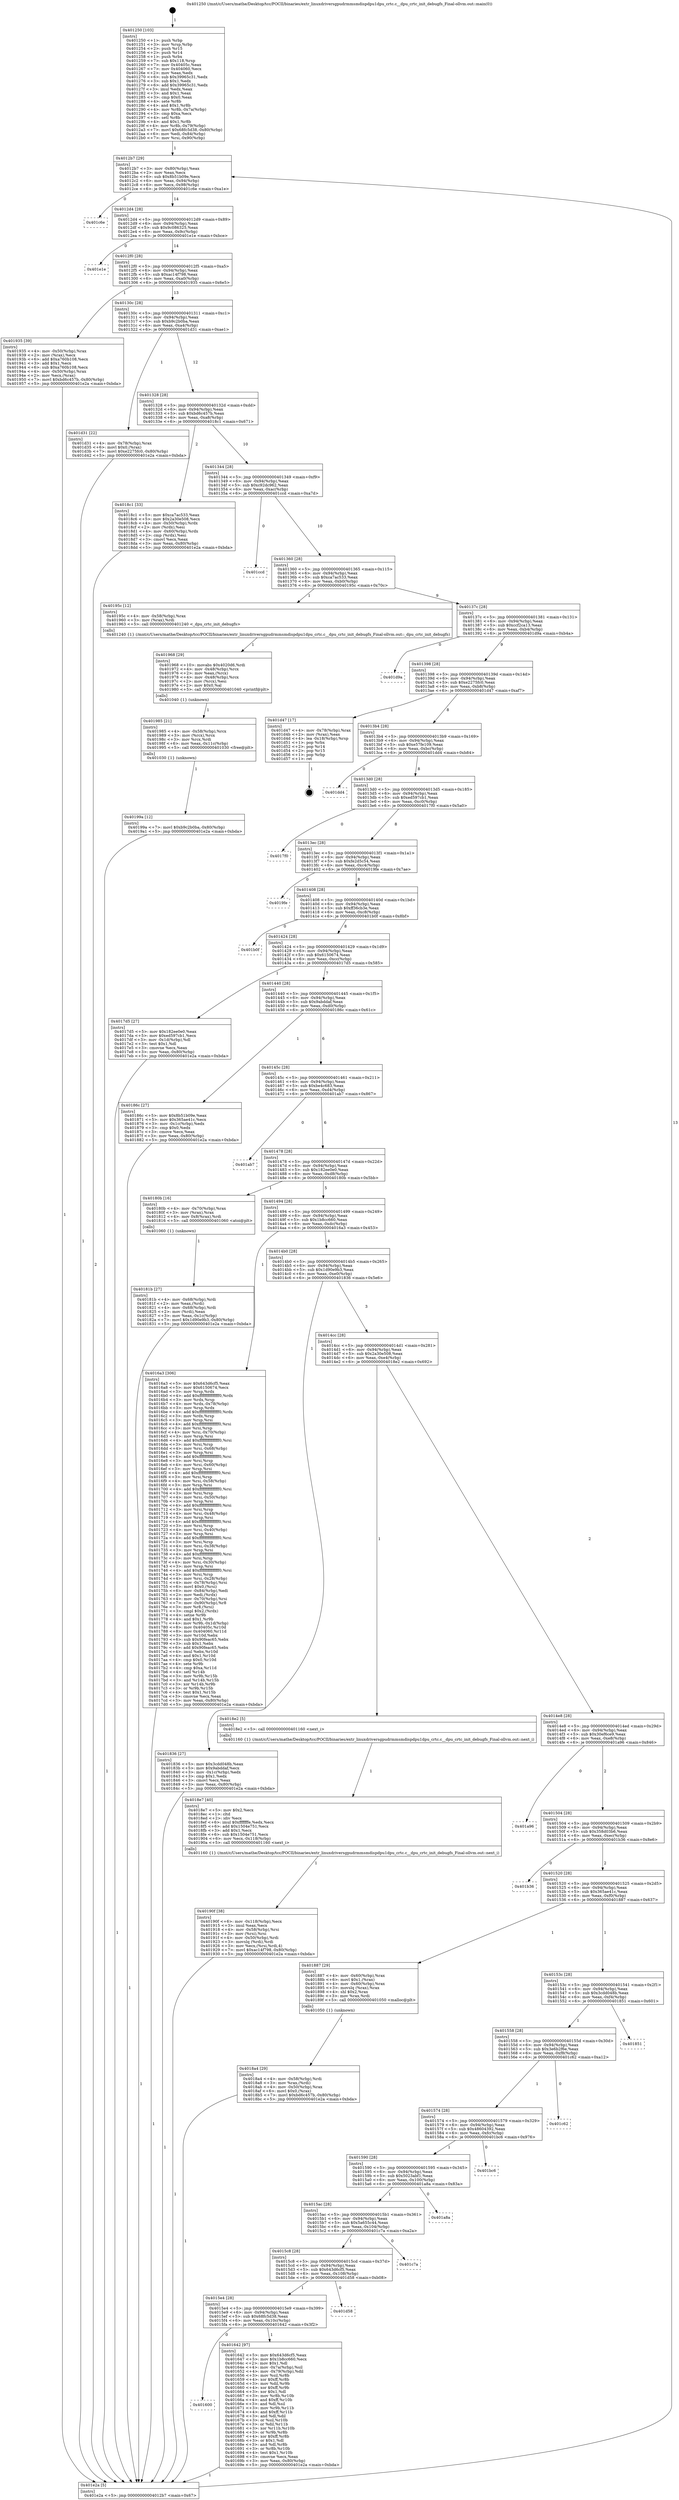 digraph "0x401250" {
  label = "0x401250 (/mnt/c/Users/mathe/Desktop/tcc/POCII/binaries/extr_linuxdriversgpudrmmsmdispdpu1dpu_crtc.c__dpu_crtc_init_debugfs_Final-ollvm.out::main(0))"
  labelloc = "t"
  node[shape=record]

  Entry [label="",width=0.3,height=0.3,shape=circle,fillcolor=black,style=filled]
  "0x4012b7" [label="{
     0x4012b7 [29]\l
     | [instrs]\l
     &nbsp;&nbsp;0x4012b7 \<+3\>: mov -0x80(%rbp),%eax\l
     &nbsp;&nbsp;0x4012ba \<+2\>: mov %eax,%ecx\l
     &nbsp;&nbsp;0x4012bc \<+6\>: sub $0x8b51b09e,%ecx\l
     &nbsp;&nbsp;0x4012c2 \<+6\>: mov %eax,-0x94(%rbp)\l
     &nbsp;&nbsp;0x4012c8 \<+6\>: mov %ecx,-0x98(%rbp)\l
     &nbsp;&nbsp;0x4012ce \<+6\>: je 0000000000401c6e \<main+0xa1e\>\l
  }"]
  "0x401c6e" [label="{
     0x401c6e\l
  }", style=dashed]
  "0x4012d4" [label="{
     0x4012d4 [28]\l
     | [instrs]\l
     &nbsp;&nbsp;0x4012d4 \<+5\>: jmp 00000000004012d9 \<main+0x89\>\l
     &nbsp;&nbsp;0x4012d9 \<+6\>: mov -0x94(%rbp),%eax\l
     &nbsp;&nbsp;0x4012df \<+5\>: sub $0x9c086325,%eax\l
     &nbsp;&nbsp;0x4012e4 \<+6\>: mov %eax,-0x9c(%rbp)\l
     &nbsp;&nbsp;0x4012ea \<+6\>: je 0000000000401e1e \<main+0xbce\>\l
  }"]
  Exit [label="",width=0.3,height=0.3,shape=circle,fillcolor=black,style=filled,peripheries=2]
  "0x401e1e" [label="{
     0x401e1e\l
  }", style=dashed]
  "0x4012f0" [label="{
     0x4012f0 [28]\l
     | [instrs]\l
     &nbsp;&nbsp;0x4012f0 \<+5\>: jmp 00000000004012f5 \<main+0xa5\>\l
     &nbsp;&nbsp;0x4012f5 \<+6\>: mov -0x94(%rbp),%eax\l
     &nbsp;&nbsp;0x4012fb \<+5\>: sub $0xac14f798,%eax\l
     &nbsp;&nbsp;0x401300 \<+6\>: mov %eax,-0xa0(%rbp)\l
     &nbsp;&nbsp;0x401306 \<+6\>: je 0000000000401935 \<main+0x6e5\>\l
  }"]
  "0x40199a" [label="{
     0x40199a [12]\l
     | [instrs]\l
     &nbsp;&nbsp;0x40199a \<+7\>: movl $0xb9c2b0ba,-0x80(%rbp)\l
     &nbsp;&nbsp;0x4019a1 \<+5\>: jmp 0000000000401e2a \<main+0xbda\>\l
  }"]
  "0x401935" [label="{
     0x401935 [39]\l
     | [instrs]\l
     &nbsp;&nbsp;0x401935 \<+4\>: mov -0x50(%rbp),%rax\l
     &nbsp;&nbsp;0x401939 \<+2\>: mov (%rax),%ecx\l
     &nbsp;&nbsp;0x40193b \<+6\>: add $0xa760b108,%ecx\l
     &nbsp;&nbsp;0x401941 \<+3\>: add $0x1,%ecx\l
     &nbsp;&nbsp;0x401944 \<+6\>: sub $0xa760b108,%ecx\l
     &nbsp;&nbsp;0x40194a \<+4\>: mov -0x50(%rbp),%rax\l
     &nbsp;&nbsp;0x40194e \<+2\>: mov %ecx,(%rax)\l
     &nbsp;&nbsp;0x401950 \<+7\>: movl $0xbd6c457b,-0x80(%rbp)\l
     &nbsp;&nbsp;0x401957 \<+5\>: jmp 0000000000401e2a \<main+0xbda\>\l
  }"]
  "0x40130c" [label="{
     0x40130c [28]\l
     | [instrs]\l
     &nbsp;&nbsp;0x40130c \<+5\>: jmp 0000000000401311 \<main+0xc1\>\l
     &nbsp;&nbsp;0x401311 \<+6\>: mov -0x94(%rbp),%eax\l
     &nbsp;&nbsp;0x401317 \<+5\>: sub $0xb9c2b0ba,%eax\l
     &nbsp;&nbsp;0x40131c \<+6\>: mov %eax,-0xa4(%rbp)\l
     &nbsp;&nbsp;0x401322 \<+6\>: je 0000000000401d31 \<main+0xae1\>\l
  }"]
  "0x401985" [label="{
     0x401985 [21]\l
     | [instrs]\l
     &nbsp;&nbsp;0x401985 \<+4\>: mov -0x58(%rbp),%rcx\l
     &nbsp;&nbsp;0x401989 \<+3\>: mov (%rcx),%rcx\l
     &nbsp;&nbsp;0x40198c \<+3\>: mov %rcx,%rdi\l
     &nbsp;&nbsp;0x40198f \<+6\>: mov %eax,-0x11c(%rbp)\l
     &nbsp;&nbsp;0x401995 \<+5\>: call 0000000000401030 \<free@plt\>\l
     | [calls]\l
     &nbsp;&nbsp;0x401030 \{1\} (unknown)\l
  }"]
  "0x401d31" [label="{
     0x401d31 [22]\l
     | [instrs]\l
     &nbsp;&nbsp;0x401d31 \<+4\>: mov -0x78(%rbp),%rax\l
     &nbsp;&nbsp;0x401d35 \<+6\>: movl $0x0,(%rax)\l
     &nbsp;&nbsp;0x401d3b \<+7\>: movl $0xe2275fc0,-0x80(%rbp)\l
     &nbsp;&nbsp;0x401d42 \<+5\>: jmp 0000000000401e2a \<main+0xbda\>\l
  }"]
  "0x401328" [label="{
     0x401328 [28]\l
     | [instrs]\l
     &nbsp;&nbsp;0x401328 \<+5\>: jmp 000000000040132d \<main+0xdd\>\l
     &nbsp;&nbsp;0x40132d \<+6\>: mov -0x94(%rbp),%eax\l
     &nbsp;&nbsp;0x401333 \<+5\>: sub $0xbd6c457b,%eax\l
     &nbsp;&nbsp;0x401338 \<+6\>: mov %eax,-0xa8(%rbp)\l
     &nbsp;&nbsp;0x40133e \<+6\>: je 00000000004018c1 \<main+0x671\>\l
  }"]
  "0x401968" [label="{
     0x401968 [29]\l
     | [instrs]\l
     &nbsp;&nbsp;0x401968 \<+10\>: movabs $0x4020d6,%rdi\l
     &nbsp;&nbsp;0x401972 \<+4\>: mov -0x48(%rbp),%rcx\l
     &nbsp;&nbsp;0x401976 \<+2\>: mov %eax,(%rcx)\l
     &nbsp;&nbsp;0x401978 \<+4\>: mov -0x48(%rbp),%rcx\l
     &nbsp;&nbsp;0x40197c \<+2\>: mov (%rcx),%esi\l
     &nbsp;&nbsp;0x40197e \<+2\>: mov $0x0,%al\l
     &nbsp;&nbsp;0x401980 \<+5\>: call 0000000000401040 \<printf@plt\>\l
     | [calls]\l
     &nbsp;&nbsp;0x401040 \{1\} (unknown)\l
  }"]
  "0x4018c1" [label="{
     0x4018c1 [33]\l
     | [instrs]\l
     &nbsp;&nbsp;0x4018c1 \<+5\>: mov $0xca7ac533,%eax\l
     &nbsp;&nbsp;0x4018c6 \<+5\>: mov $0x2a30e508,%ecx\l
     &nbsp;&nbsp;0x4018cb \<+4\>: mov -0x50(%rbp),%rdx\l
     &nbsp;&nbsp;0x4018cf \<+2\>: mov (%rdx),%esi\l
     &nbsp;&nbsp;0x4018d1 \<+4\>: mov -0x60(%rbp),%rdx\l
     &nbsp;&nbsp;0x4018d5 \<+2\>: cmp (%rdx),%esi\l
     &nbsp;&nbsp;0x4018d7 \<+3\>: cmovl %ecx,%eax\l
     &nbsp;&nbsp;0x4018da \<+3\>: mov %eax,-0x80(%rbp)\l
     &nbsp;&nbsp;0x4018dd \<+5\>: jmp 0000000000401e2a \<main+0xbda\>\l
  }"]
  "0x401344" [label="{
     0x401344 [28]\l
     | [instrs]\l
     &nbsp;&nbsp;0x401344 \<+5\>: jmp 0000000000401349 \<main+0xf9\>\l
     &nbsp;&nbsp;0x401349 \<+6\>: mov -0x94(%rbp),%eax\l
     &nbsp;&nbsp;0x40134f \<+5\>: sub $0xc92dc962,%eax\l
     &nbsp;&nbsp;0x401354 \<+6\>: mov %eax,-0xac(%rbp)\l
     &nbsp;&nbsp;0x40135a \<+6\>: je 0000000000401ccd \<main+0xa7d\>\l
  }"]
  "0x40190f" [label="{
     0x40190f [38]\l
     | [instrs]\l
     &nbsp;&nbsp;0x40190f \<+6\>: mov -0x118(%rbp),%ecx\l
     &nbsp;&nbsp;0x401915 \<+3\>: imul %eax,%ecx\l
     &nbsp;&nbsp;0x401918 \<+4\>: mov -0x58(%rbp),%rsi\l
     &nbsp;&nbsp;0x40191c \<+3\>: mov (%rsi),%rsi\l
     &nbsp;&nbsp;0x40191f \<+4\>: mov -0x50(%rbp),%rdi\l
     &nbsp;&nbsp;0x401923 \<+3\>: movslq (%rdi),%rdi\l
     &nbsp;&nbsp;0x401926 \<+3\>: mov %ecx,(%rsi,%rdi,4)\l
     &nbsp;&nbsp;0x401929 \<+7\>: movl $0xac14f798,-0x80(%rbp)\l
     &nbsp;&nbsp;0x401930 \<+5\>: jmp 0000000000401e2a \<main+0xbda\>\l
  }"]
  "0x401ccd" [label="{
     0x401ccd\l
  }", style=dashed]
  "0x401360" [label="{
     0x401360 [28]\l
     | [instrs]\l
     &nbsp;&nbsp;0x401360 \<+5\>: jmp 0000000000401365 \<main+0x115\>\l
     &nbsp;&nbsp;0x401365 \<+6\>: mov -0x94(%rbp),%eax\l
     &nbsp;&nbsp;0x40136b \<+5\>: sub $0xca7ac533,%eax\l
     &nbsp;&nbsp;0x401370 \<+6\>: mov %eax,-0xb0(%rbp)\l
     &nbsp;&nbsp;0x401376 \<+6\>: je 000000000040195c \<main+0x70c\>\l
  }"]
  "0x4018e7" [label="{
     0x4018e7 [40]\l
     | [instrs]\l
     &nbsp;&nbsp;0x4018e7 \<+5\>: mov $0x2,%ecx\l
     &nbsp;&nbsp;0x4018ec \<+1\>: cltd\l
     &nbsp;&nbsp;0x4018ed \<+2\>: idiv %ecx\l
     &nbsp;&nbsp;0x4018ef \<+6\>: imul $0xfffffffe,%edx,%ecx\l
     &nbsp;&nbsp;0x4018f5 \<+6\>: add $0x1504e751,%ecx\l
     &nbsp;&nbsp;0x4018fb \<+3\>: add $0x1,%ecx\l
     &nbsp;&nbsp;0x4018fe \<+6\>: sub $0x1504e751,%ecx\l
     &nbsp;&nbsp;0x401904 \<+6\>: mov %ecx,-0x118(%rbp)\l
     &nbsp;&nbsp;0x40190a \<+5\>: call 0000000000401160 \<next_i\>\l
     | [calls]\l
     &nbsp;&nbsp;0x401160 \{1\} (/mnt/c/Users/mathe/Desktop/tcc/POCII/binaries/extr_linuxdriversgpudrmmsmdispdpu1dpu_crtc.c__dpu_crtc_init_debugfs_Final-ollvm.out::next_i)\l
  }"]
  "0x40195c" [label="{
     0x40195c [12]\l
     | [instrs]\l
     &nbsp;&nbsp;0x40195c \<+4\>: mov -0x58(%rbp),%rax\l
     &nbsp;&nbsp;0x401960 \<+3\>: mov (%rax),%rdi\l
     &nbsp;&nbsp;0x401963 \<+5\>: call 0000000000401240 \<_dpu_crtc_init_debugfs\>\l
     | [calls]\l
     &nbsp;&nbsp;0x401240 \{1\} (/mnt/c/Users/mathe/Desktop/tcc/POCII/binaries/extr_linuxdriversgpudrmmsmdispdpu1dpu_crtc.c__dpu_crtc_init_debugfs_Final-ollvm.out::_dpu_crtc_init_debugfs)\l
  }"]
  "0x40137c" [label="{
     0x40137c [28]\l
     | [instrs]\l
     &nbsp;&nbsp;0x40137c \<+5\>: jmp 0000000000401381 \<main+0x131\>\l
     &nbsp;&nbsp;0x401381 \<+6\>: mov -0x94(%rbp),%eax\l
     &nbsp;&nbsp;0x401387 \<+5\>: sub $0xccf2ca13,%eax\l
     &nbsp;&nbsp;0x40138c \<+6\>: mov %eax,-0xb4(%rbp)\l
     &nbsp;&nbsp;0x401392 \<+6\>: je 0000000000401d9a \<main+0xb4a\>\l
  }"]
  "0x4018a4" [label="{
     0x4018a4 [29]\l
     | [instrs]\l
     &nbsp;&nbsp;0x4018a4 \<+4\>: mov -0x58(%rbp),%rdi\l
     &nbsp;&nbsp;0x4018a8 \<+3\>: mov %rax,(%rdi)\l
     &nbsp;&nbsp;0x4018ab \<+4\>: mov -0x50(%rbp),%rax\l
     &nbsp;&nbsp;0x4018af \<+6\>: movl $0x0,(%rax)\l
     &nbsp;&nbsp;0x4018b5 \<+7\>: movl $0xbd6c457b,-0x80(%rbp)\l
     &nbsp;&nbsp;0x4018bc \<+5\>: jmp 0000000000401e2a \<main+0xbda\>\l
  }"]
  "0x401d9a" [label="{
     0x401d9a\l
  }", style=dashed]
  "0x401398" [label="{
     0x401398 [28]\l
     | [instrs]\l
     &nbsp;&nbsp;0x401398 \<+5\>: jmp 000000000040139d \<main+0x14d\>\l
     &nbsp;&nbsp;0x40139d \<+6\>: mov -0x94(%rbp),%eax\l
     &nbsp;&nbsp;0x4013a3 \<+5\>: sub $0xe2275fc0,%eax\l
     &nbsp;&nbsp;0x4013a8 \<+6\>: mov %eax,-0xb8(%rbp)\l
     &nbsp;&nbsp;0x4013ae \<+6\>: je 0000000000401d47 \<main+0xaf7\>\l
  }"]
  "0x40181b" [label="{
     0x40181b [27]\l
     | [instrs]\l
     &nbsp;&nbsp;0x40181b \<+4\>: mov -0x68(%rbp),%rdi\l
     &nbsp;&nbsp;0x40181f \<+2\>: mov %eax,(%rdi)\l
     &nbsp;&nbsp;0x401821 \<+4\>: mov -0x68(%rbp),%rdi\l
     &nbsp;&nbsp;0x401825 \<+2\>: mov (%rdi),%eax\l
     &nbsp;&nbsp;0x401827 \<+3\>: mov %eax,-0x1c(%rbp)\l
     &nbsp;&nbsp;0x40182a \<+7\>: movl $0x1d90e9b3,-0x80(%rbp)\l
     &nbsp;&nbsp;0x401831 \<+5\>: jmp 0000000000401e2a \<main+0xbda\>\l
  }"]
  "0x401d47" [label="{
     0x401d47 [17]\l
     | [instrs]\l
     &nbsp;&nbsp;0x401d47 \<+4\>: mov -0x78(%rbp),%rax\l
     &nbsp;&nbsp;0x401d4b \<+2\>: mov (%rax),%eax\l
     &nbsp;&nbsp;0x401d4d \<+4\>: lea -0x18(%rbp),%rsp\l
     &nbsp;&nbsp;0x401d51 \<+1\>: pop %rbx\l
     &nbsp;&nbsp;0x401d52 \<+2\>: pop %r14\l
     &nbsp;&nbsp;0x401d54 \<+2\>: pop %r15\l
     &nbsp;&nbsp;0x401d56 \<+1\>: pop %rbp\l
     &nbsp;&nbsp;0x401d57 \<+1\>: ret\l
  }"]
  "0x4013b4" [label="{
     0x4013b4 [28]\l
     | [instrs]\l
     &nbsp;&nbsp;0x4013b4 \<+5\>: jmp 00000000004013b9 \<main+0x169\>\l
     &nbsp;&nbsp;0x4013b9 \<+6\>: mov -0x94(%rbp),%eax\l
     &nbsp;&nbsp;0x4013bf \<+5\>: sub $0xe57fe109,%eax\l
     &nbsp;&nbsp;0x4013c4 \<+6\>: mov %eax,-0xbc(%rbp)\l
     &nbsp;&nbsp;0x4013ca \<+6\>: je 0000000000401dd4 \<main+0xb84\>\l
  }"]
  "0x401250" [label="{
     0x401250 [103]\l
     | [instrs]\l
     &nbsp;&nbsp;0x401250 \<+1\>: push %rbp\l
     &nbsp;&nbsp;0x401251 \<+3\>: mov %rsp,%rbp\l
     &nbsp;&nbsp;0x401254 \<+2\>: push %r15\l
     &nbsp;&nbsp;0x401256 \<+2\>: push %r14\l
     &nbsp;&nbsp;0x401258 \<+1\>: push %rbx\l
     &nbsp;&nbsp;0x401259 \<+7\>: sub $0x118,%rsp\l
     &nbsp;&nbsp;0x401260 \<+7\>: mov 0x40405c,%eax\l
     &nbsp;&nbsp;0x401267 \<+7\>: mov 0x404060,%ecx\l
     &nbsp;&nbsp;0x40126e \<+2\>: mov %eax,%edx\l
     &nbsp;&nbsp;0x401270 \<+6\>: sub $0x39965c31,%edx\l
     &nbsp;&nbsp;0x401276 \<+3\>: sub $0x1,%edx\l
     &nbsp;&nbsp;0x401279 \<+6\>: add $0x39965c31,%edx\l
     &nbsp;&nbsp;0x40127f \<+3\>: imul %edx,%eax\l
     &nbsp;&nbsp;0x401282 \<+3\>: and $0x1,%eax\l
     &nbsp;&nbsp;0x401285 \<+3\>: cmp $0x0,%eax\l
     &nbsp;&nbsp;0x401288 \<+4\>: sete %r8b\l
     &nbsp;&nbsp;0x40128c \<+4\>: and $0x1,%r8b\l
     &nbsp;&nbsp;0x401290 \<+4\>: mov %r8b,-0x7a(%rbp)\l
     &nbsp;&nbsp;0x401294 \<+3\>: cmp $0xa,%ecx\l
     &nbsp;&nbsp;0x401297 \<+4\>: setl %r8b\l
     &nbsp;&nbsp;0x40129b \<+4\>: and $0x1,%r8b\l
     &nbsp;&nbsp;0x40129f \<+4\>: mov %r8b,-0x79(%rbp)\l
     &nbsp;&nbsp;0x4012a3 \<+7\>: movl $0x68fc5d38,-0x80(%rbp)\l
     &nbsp;&nbsp;0x4012aa \<+6\>: mov %edi,-0x84(%rbp)\l
     &nbsp;&nbsp;0x4012b0 \<+7\>: mov %rsi,-0x90(%rbp)\l
  }"]
  "0x401dd4" [label="{
     0x401dd4\l
  }", style=dashed]
  "0x4013d0" [label="{
     0x4013d0 [28]\l
     | [instrs]\l
     &nbsp;&nbsp;0x4013d0 \<+5\>: jmp 00000000004013d5 \<main+0x185\>\l
     &nbsp;&nbsp;0x4013d5 \<+6\>: mov -0x94(%rbp),%eax\l
     &nbsp;&nbsp;0x4013db \<+5\>: sub $0xed597cb1,%eax\l
     &nbsp;&nbsp;0x4013e0 \<+6\>: mov %eax,-0xc0(%rbp)\l
     &nbsp;&nbsp;0x4013e6 \<+6\>: je 00000000004017f0 \<main+0x5a0\>\l
  }"]
  "0x401e2a" [label="{
     0x401e2a [5]\l
     | [instrs]\l
     &nbsp;&nbsp;0x401e2a \<+5\>: jmp 00000000004012b7 \<main+0x67\>\l
  }"]
  "0x4017f0" [label="{
     0x4017f0\l
  }", style=dashed]
  "0x4013ec" [label="{
     0x4013ec [28]\l
     | [instrs]\l
     &nbsp;&nbsp;0x4013ec \<+5\>: jmp 00000000004013f1 \<main+0x1a1\>\l
     &nbsp;&nbsp;0x4013f1 \<+6\>: mov -0x94(%rbp),%eax\l
     &nbsp;&nbsp;0x4013f7 \<+5\>: sub $0xfe2d5c54,%eax\l
     &nbsp;&nbsp;0x4013fc \<+6\>: mov %eax,-0xc4(%rbp)\l
     &nbsp;&nbsp;0x401402 \<+6\>: je 00000000004019fe \<main+0x7ae\>\l
  }"]
  "0x401600" [label="{
     0x401600\l
  }", style=dashed]
  "0x4019fe" [label="{
     0x4019fe\l
  }", style=dashed]
  "0x401408" [label="{
     0x401408 [28]\l
     | [instrs]\l
     &nbsp;&nbsp;0x401408 \<+5\>: jmp 000000000040140d \<main+0x1bd\>\l
     &nbsp;&nbsp;0x40140d \<+6\>: mov -0x94(%rbp),%eax\l
     &nbsp;&nbsp;0x401413 \<+5\>: sub $0xff36cb3e,%eax\l
     &nbsp;&nbsp;0x401418 \<+6\>: mov %eax,-0xc8(%rbp)\l
     &nbsp;&nbsp;0x40141e \<+6\>: je 0000000000401b0f \<main+0x8bf\>\l
  }"]
  "0x401642" [label="{
     0x401642 [97]\l
     | [instrs]\l
     &nbsp;&nbsp;0x401642 \<+5\>: mov $0x643d6cf5,%eax\l
     &nbsp;&nbsp;0x401647 \<+5\>: mov $0x1b8cc660,%ecx\l
     &nbsp;&nbsp;0x40164c \<+2\>: mov $0x1,%dl\l
     &nbsp;&nbsp;0x40164e \<+4\>: mov -0x7a(%rbp),%sil\l
     &nbsp;&nbsp;0x401652 \<+4\>: mov -0x79(%rbp),%dil\l
     &nbsp;&nbsp;0x401656 \<+3\>: mov %sil,%r8b\l
     &nbsp;&nbsp;0x401659 \<+4\>: xor $0xff,%r8b\l
     &nbsp;&nbsp;0x40165d \<+3\>: mov %dil,%r9b\l
     &nbsp;&nbsp;0x401660 \<+4\>: xor $0xff,%r9b\l
     &nbsp;&nbsp;0x401664 \<+3\>: xor $0x1,%dl\l
     &nbsp;&nbsp;0x401667 \<+3\>: mov %r8b,%r10b\l
     &nbsp;&nbsp;0x40166a \<+4\>: and $0xff,%r10b\l
     &nbsp;&nbsp;0x40166e \<+3\>: and %dl,%sil\l
     &nbsp;&nbsp;0x401671 \<+3\>: mov %r9b,%r11b\l
     &nbsp;&nbsp;0x401674 \<+4\>: and $0xff,%r11b\l
     &nbsp;&nbsp;0x401678 \<+3\>: and %dl,%dil\l
     &nbsp;&nbsp;0x40167b \<+3\>: or %sil,%r10b\l
     &nbsp;&nbsp;0x40167e \<+3\>: or %dil,%r11b\l
     &nbsp;&nbsp;0x401681 \<+3\>: xor %r11b,%r10b\l
     &nbsp;&nbsp;0x401684 \<+3\>: or %r9b,%r8b\l
     &nbsp;&nbsp;0x401687 \<+4\>: xor $0xff,%r8b\l
     &nbsp;&nbsp;0x40168b \<+3\>: or $0x1,%dl\l
     &nbsp;&nbsp;0x40168e \<+3\>: and %dl,%r8b\l
     &nbsp;&nbsp;0x401691 \<+3\>: or %r8b,%r10b\l
     &nbsp;&nbsp;0x401694 \<+4\>: test $0x1,%r10b\l
     &nbsp;&nbsp;0x401698 \<+3\>: cmovne %ecx,%eax\l
     &nbsp;&nbsp;0x40169b \<+3\>: mov %eax,-0x80(%rbp)\l
     &nbsp;&nbsp;0x40169e \<+5\>: jmp 0000000000401e2a \<main+0xbda\>\l
  }"]
  "0x401b0f" [label="{
     0x401b0f\l
  }", style=dashed]
  "0x401424" [label="{
     0x401424 [28]\l
     | [instrs]\l
     &nbsp;&nbsp;0x401424 \<+5\>: jmp 0000000000401429 \<main+0x1d9\>\l
     &nbsp;&nbsp;0x401429 \<+6\>: mov -0x94(%rbp),%eax\l
     &nbsp;&nbsp;0x40142f \<+5\>: sub $0x6150674,%eax\l
     &nbsp;&nbsp;0x401434 \<+6\>: mov %eax,-0xcc(%rbp)\l
     &nbsp;&nbsp;0x40143a \<+6\>: je 00000000004017d5 \<main+0x585\>\l
  }"]
  "0x4015e4" [label="{
     0x4015e4 [28]\l
     | [instrs]\l
     &nbsp;&nbsp;0x4015e4 \<+5\>: jmp 00000000004015e9 \<main+0x399\>\l
     &nbsp;&nbsp;0x4015e9 \<+6\>: mov -0x94(%rbp),%eax\l
     &nbsp;&nbsp;0x4015ef \<+5\>: sub $0x68fc5d38,%eax\l
     &nbsp;&nbsp;0x4015f4 \<+6\>: mov %eax,-0x10c(%rbp)\l
     &nbsp;&nbsp;0x4015fa \<+6\>: je 0000000000401642 \<main+0x3f2\>\l
  }"]
  "0x4017d5" [label="{
     0x4017d5 [27]\l
     | [instrs]\l
     &nbsp;&nbsp;0x4017d5 \<+5\>: mov $0x182ee0e0,%eax\l
     &nbsp;&nbsp;0x4017da \<+5\>: mov $0xed597cb1,%ecx\l
     &nbsp;&nbsp;0x4017df \<+3\>: mov -0x1d(%rbp),%dl\l
     &nbsp;&nbsp;0x4017e2 \<+3\>: test $0x1,%dl\l
     &nbsp;&nbsp;0x4017e5 \<+3\>: cmovne %ecx,%eax\l
     &nbsp;&nbsp;0x4017e8 \<+3\>: mov %eax,-0x80(%rbp)\l
     &nbsp;&nbsp;0x4017eb \<+5\>: jmp 0000000000401e2a \<main+0xbda\>\l
  }"]
  "0x401440" [label="{
     0x401440 [28]\l
     | [instrs]\l
     &nbsp;&nbsp;0x401440 \<+5\>: jmp 0000000000401445 \<main+0x1f5\>\l
     &nbsp;&nbsp;0x401445 \<+6\>: mov -0x94(%rbp),%eax\l
     &nbsp;&nbsp;0x40144b \<+5\>: sub $0x9abddaf,%eax\l
     &nbsp;&nbsp;0x401450 \<+6\>: mov %eax,-0xd0(%rbp)\l
     &nbsp;&nbsp;0x401456 \<+6\>: je 000000000040186c \<main+0x61c\>\l
  }"]
  "0x401d58" [label="{
     0x401d58\l
  }", style=dashed]
  "0x40186c" [label="{
     0x40186c [27]\l
     | [instrs]\l
     &nbsp;&nbsp;0x40186c \<+5\>: mov $0x8b51b09e,%eax\l
     &nbsp;&nbsp;0x401871 \<+5\>: mov $0x365ae41c,%ecx\l
     &nbsp;&nbsp;0x401876 \<+3\>: mov -0x1c(%rbp),%edx\l
     &nbsp;&nbsp;0x401879 \<+3\>: cmp $0x0,%edx\l
     &nbsp;&nbsp;0x40187c \<+3\>: cmove %ecx,%eax\l
     &nbsp;&nbsp;0x40187f \<+3\>: mov %eax,-0x80(%rbp)\l
     &nbsp;&nbsp;0x401882 \<+5\>: jmp 0000000000401e2a \<main+0xbda\>\l
  }"]
  "0x40145c" [label="{
     0x40145c [28]\l
     | [instrs]\l
     &nbsp;&nbsp;0x40145c \<+5\>: jmp 0000000000401461 \<main+0x211\>\l
     &nbsp;&nbsp;0x401461 \<+6\>: mov -0x94(%rbp),%eax\l
     &nbsp;&nbsp;0x401467 \<+5\>: sub $0xbe4c683,%eax\l
     &nbsp;&nbsp;0x40146c \<+6\>: mov %eax,-0xd4(%rbp)\l
     &nbsp;&nbsp;0x401472 \<+6\>: je 0000000000401ab7 \<main+0x867\>\l
  }"]
  "0x4015c8" [label="{
     0x4015c8 [28]\l
     | [instrs]\l
     &nbsp;&nbsp;0x4015c8 \<+5\>: jmp 00000000004015cd \<main+0x37d\>\l
     &nbsp;&nbsp;0x4015cd \<+6\>: mov -0x94(%rbp),%eax\l
     &nbsp;&nbsp;0x4015d3 \<+5\>: sub $0x643d6cf5,%eax\l
     &nbsp;&nbsp;0x4015d8 \<+6\>: mov %eax,-0x108(%rbp)\l
     &nbsp;&nbsp;0x4015de \<+6\>: je 0000000000401d58 \<main+0xb08\>\l
  }"]
  "0x401ab7" [label="{
     0x401ab7\l
  }", style=dashed]
  "0x401478" [label="{
     0x401478 [28]\l
     | [instrs]\l
     &nbsp;&nbsp;0x401478 \<+5\>: jmp 000000000040147d \<main+0x22d\>\l
     &nbsp;&nbsp;0x40147d \<+6\>: mov -0x94(%rbp),%eax\l
     &nbsp;&nbsp;0x401483 \<+5\>: sub $0x182ee0e0,%eax\l
     &nbsp;&nbsp;0x401488 \<+6\>: mov %eax,-0xd8(%rbp)\l
     &nbsp;&nbsp;0x40148e \<+6\>: je 000000000040180b \<main+0x5bb\>\l
  }"]
  "0x401c7a" [label="{
     0x401c7a\l
  }", style=dashed]
  "0x40180b" [label="{
     0x40180b [16]\l
     | [instrs]\l
     &nbsp;&nbsp;0x40180b \<+4\>: mov -0x70(%rbp),%rax\l
     &nbsp;&nbsp;0x40180f \<+3\>: mov (%rax),%rax\l
     &nbsp;&nbsp;0x401812 \<+4\>: mov 0x8(%rax),%rdi\l
     &nbsp;&nbsp;0x401816 \<+5\>: call 0000000000401060 \<atoi@plt\>\l
     | [calls]\l
     &nbsp;&nbsp;0x401060 \{1\} (unknown)\l
  }"]
  "0x401494" [label="{
     0x401494 [28]\l
     | [instrs]\l
     &nbsp;&nbsp;0x401494 \<+5\>: jmp 0000000000401499 \<main+0x249\>\l
     &nbsp;&nbsp;0x401499 \<+6\>: mov -0x94(%rbp),%eax\l
     &nbsp;&nbsp;0x40149f \<+5\>: sub $0x1b8cc660,%eax\l
     &nbsp;&nbsp;0x4014a4 \<+6\>: mov %eax,-0xdc(%rbp)\l
     &nbsp;&nbsp;0x4014aa \<+6\>: je 00000000004016a3 \<main+0x453\>\l
  }"]
  "0x4015ac" [label="{
     0x4015ac [28]\l
     | [instrs]\l
     &nbsp;&nbsp;0x4015ac \<+5\>: jmp 00000000004015b1 \<main+0x361\>\l
     &nbsp;&nbsp;0x4015b1 \<+6\>: mov -0x94(%rbp),%eax\l
     &nbsp;&nbsp;0x4015b7 \<+5\>: sub $0x5a655c44,%eax\l
     &nbsp;&nbsp;0x4015bc \<+6\>: mov %eax,-0x104(%rbp)\l
     &nbsp;&nbsp;0x4015c2 \<+6\>: je 0000000000401c7a \<main+0xa2a\>\l
  }"]
  "0x4016a3" [label="{
     0x4016a3 [306]\l
     | [instrs]\l
     &nbsp;&nbsp;0x4016a3 \<+5\>: mov $0x643d6cf5,%eax\l
     &nbsp;&nbsp;0x4016a8 \<+5\>: mov $0x6150674,%ecx\l
     &nbsp;&nbsp;0x4016ad \<+3\>: mov %rsp,%rdx\l
     &nbsp;&nbsp;0x4016b0 \<+4\>: add $0xfffffffffffffff0,%rdx\l
     &nbsp;&nbsp;0x4016b4 \<+3\>: mov %rdx,%rsp\l
     &nbsp;&nbsp;0x4016b7 \<+4\>: mov %rdx,-0x78(%rbp)\l
     &nbsp;&nbsp;0x4016bb \<+3\>: mov %rsp,%rdx\l
     &nbsp;&nbsp;0x4016be \<+4\>: add $0xfffffffffffffff0,%rdx\l
     &nbsp;&nbsp;0x4016c2 \<+3\>: mov %rdx,%rsp\l
     &nbsp;&nbsp;0x4016c5 \<+3\>: mov %rsp,%rsi\l
     &nbsp;&nbsp;0x4016c8 \<+4\>: add $0xfffffffffffffff0,%rsi\l
     &nbsp;&nbsp;0x4016cc \<+3\>: mov %rsi,%rsp\l
     &nbsp;&nbsp;0x4016cf \<+4\>: mov %rsi,-0x70(%rbp)\l
     &nbsp;&nbsp;0x4016d3 \<+3\>: mov %rsp,%rsi\l
     &nbsp;&nbsp;0x4016d6 \<+4\>: add $0xfffffffffffffff0,%rsi\l
     &nbsp;&nbsp;0x4016da \<+3\>: mov %rsi,%rsp\l
     &nbsp;&nbsp;0x4016dd \<+4\>: mov %rsi,-0x68(%rbp)\l
     &nbsp;&nbsp;0x4016e1 \<+3\>: mov %rsp,%rsi\l
     &nbsp;&nbsp;0x4016e4 \<+4\>: add $0xfffffffffffffff0,%rsi\l
     &nbsp;&nbsp;0x4016e8 \<+3\>: mov %rsi,%rsp\l
     &nbsp;&nbsp;0x4016eb \<+4\>: mov %rsi,-0x60(%rbp)\l
     &nbsp;&nbsp;0x4016ef \<+3\>: mov %rsp,%rsi\l
     &nbsp;&nbsp;0x4016f2 \<+4\>: add $0xfffffffffffffff0,%rsi\l
     &nbsp;&nbsp;0x4016f6 \<+3\>: mov %rsi,%rsp\l
     &nbsp;&nbsp;0x4016f9 \<+4\>: mov %rsi,-0x58(%rbp)\l
     &nbsp;&nbsp;0x4016fd \<+3\>: mov %rsp,%rsi\l
     &nbsp;&nbsp;0x401700 \<+4\>: add $0xfffffffffffffff0,%rsi\l
     &nbsp;&nbsp;0x401704 \<+3\>: mov %rsi,%rsp\l
     &nbsp;&nbsp;0x401707 \<+4\>: mov %rsi,-0x50(%rbp)\l
     &nbsp;&nbsp;0x40170b \<+3\>: mov %rsp,%rsi\l
     &nbsp;&nbsp;0x40170e \<+4\>: add $0xfffffffffffffff0,%rsi\l
     &nbsp;&nbsp;0x401712 \<+3\>: mov %rsi,%rsp\l
     &nbsp;&nbsp;0x401715 \<+4\>: mov %rsi,-0x48(%rbp)\l
     &nbsp;&nbsp;0x401719 \<+3\>: mov %rsp,%rsi\l
     &nbsp;&nbsp;0x40171c \<+4\>: add $0xfffffffffffffff0,%rsi\l
     &nbsp;&nbsp;0x401720 \<+3\>: mov %rsi,%rsp\l
     &nbsp;&nbsp;0x401723 \<+4\>: mov %rsi,-0x40(%rbp)\l
     &nbsp;&nbsp;0x401727 \<+3\>: mov %rsp,%rsi\l
     &nbsp;&nbsp;0x40172a \<+4\>: add $0xfffffffffffffff0,%rsi\l
     &nbsp;&nbsp;0x40172e \<+3\>: mov %rsi,%rsp\l
     &nbsp;&nbsp;0x401731 \<+4\>: mov %rsi,-0x38(%rbp)\l
     &nbsp;&nbsp;0x401735 \<+3\>: mov %rsp,%rsi\l
     &nbsp;&nbsp;0x401738 \<+4\>: add $0xfffffffffffffff0,%rsi\l
     &nbsp;&nbsp;0x40173c \<+3\>: mov %rsi,%rsp\l
     &nbsp;&nbsp;0x40173f \<+4\>: mov %rsi,-0x30(%rbp)\l
     &nbsp;&nbsp;0x401743 \<+3\>: mov %rsp,%rsi\l
     &nbsp;&nbsp;0x401746 \<+4\>: add $0xfffffffffffffff0,%rsi\l
     &nbsp;&nbsp;0x40174a \<+3\>: mov %rsi,%rsp\l
     &nbsp;&nbsp;0x40174d \<+4\>: mov %rsi,-0x28(%rbp)\l
     &nbsp;&nbsp;0x401751 \<+4\>: mov -0x78(%rbp),%rsi\l
     &nbsp;&nbsp;0x401755 \<+6\>: movl $0x0,(%rsi)\l
     &nbsp;&nbsp;0x40175b \<+6\>: mov -0x84(%rbp),%edi\l
     &nbsp;&nbsp;0x401761 \<+2\>: mov %edi,(%rdx)\l
     &nbsp;&nbsp;0x401763 \<+4\>: mov -0x70(%rbp),%rsi\l
     &nbsp;&nbsp;0x401767 \<+7\>: mov -0x90(%rbp),%r8\l
     &nbsp;&nbsp;0x40176e \<+3\>: mov %r8,(%rsi)\l
     &nbsp;&nbsp;0x401771 \<+3\>: cmpl $0x2,(%rdx)\l
     &nbsp;&nbsp;0x401774 \<+4\>: setne %r9b\l
     &nbsp;&nbsp;0x401778 \<+4\>: and $0x1,%r9b\l
     &nbsp;&nbsp;0x40177c \<+4\>: mov %r9b,-0x1d(%rbp)\l
     &nbsp;&nbsp;0x401780 \<+8\>: mov 0x40405c,%r10d\l
     &nbsp;&nbsp;0x401788 \<+8\>: mov 0x404060,%r11d\l
     &nbsp;&nbsp;0x401790 \<+3\>: mov %r10d,%ebx\l
     &nbsp;&nbsp;0x401793 \<+6\>: sub $0x90feac65,%ebx\l
     &nbsp;&nbsp;0x401799 \<+3\>: sub $0x1,%ebx\l
     &nbsp;&nbsp;0x40179c \<+6\>: add $0x90feac65,%ebx\l
     &nbsp;&nbsp;0x4017a2 \<+4\>: imul %ebx,%r10d\l
     &nbsp;&nbsp;0x4017a6 \<+4\>: and $0x1,%r10d\l
     &nbsp;&nbsp;0x4017aa \<+4\>: cmp $0x0,%r10d\l
     &nbsp;&nbsp;0x4017ae \<+4\>: sete %r9b\l
     &nbsp;&nbsp;0x4017b2 \<+4\>: cmp $0xa,%r11d\l
     &nbsp;&nbsp;0x4017b6 \<+4\>: setl %r14b\l
     &nbsp;&nbsp;0x4017ba \<+3\>: mov %r9b,%r15b\l
     &nbsp;&nbsp;0x4017bd \<+3\>: and %r14b,%r15b\l
     &nbsp;&nbsp;0x4017c0 \<+3\>: xor %r14b,%r9b\l
     &nbsp;&nbsp;0x4017c3 \<+3\>: or %r9b,%r15b\l
     &nbsp;&nbsp;0x4017c6 \<+4\>: test $0x1,%r15b\l
     &nbsp;&nbsp;0x4017ca \<+3\>: cmovne %ecx,%eax\l
     &nbsp;&nbsp;0x4017cd \<+3\>: mov %eax,-0x80(%rbp)\l
     &nbsp;&nbsp;0x4017d0 \<+5\>: jmp 0000000000401e2a \<main+0xbda\>\l
  }"]
  "0x4014b0" [label="{
     0x4014b0 [28]\l
     | [instrs]\l
     &nbsp;&nbsp;0x4014b0 \<+5\>: jmp 00000000004014b5 \<main+0x265\>\l
     &nbsp;&nbsp;0x4014b5 \<+6\>: mov -0x94(%rbp),%eax\l
     &nbsp;&nbsp;0x4014bb \<+5\>: sub $0x1d90e9b3,%eax\l
     &nbsp;&nbsp;0x4014c0 \<+6\>: mov %eax,-0xe0(%rbp)\l
     &nbsp;&nbsp;0x4014c6 \<+6\>: je 0000000000401836 \<main+0x5e6\>\l
  }"]
  "0x401a8a" [label="{
     0x401a8a\l
  }", style=dashed]
  "0x401836" [label="{
     0x401836 [27]\l
     | [instrs]\l
     &nbsp;&nbsp;0x401836 \<+5\>: mov $0x3cdd048b,%eax\l
     &nbsp;&nbsp;0x40183b \<+5\>: mov $0x9abddaf,%ecx\l
     &nbsp;&nbsp;0x401840 \<+3\>: mov -0x1c(%rbp),%edx\l
     &nbsp;&nbsp;0x401843 \<+3\>: cmp $0x1,%edx\l
     &nbsp;&nbsp;0x401846 \<+3\>: cmovl %ecx,%eax\l
     &nbsp;&nbsp;0x401849 \<+3\>: mov %eax,-0x80(%rbp)\l
     &nbsp;&nbsp;0x40184c \<+5\>: jmp 0000000000401e2a \<main+0xbda\>\l
  }"]
  "0x4014cc" [label="{
     0x4014cc [28]\l
     | [instrs]\l
     &nbsp;&nbsp;0x4014cc \<+5\>: jmp 00000000004014d1 \<main+0x281\>\l
     &nbsp;&nbsp;0x4014d1 \<+6\>: mov -0x94(%rbp),%eax\l
     &nbsp;&nbsp;0x4014d7 \<+5\>: sub $0x2a30e508,%eax\l
     &nbsp;&nbsp;0x4014dc \<+6\>: mov %eax,-0xe4(%rbp)\l
     &nbsp;&nbsp;0x4014e2 \<+6\>: je 00000000004018e2 \<main+0x692\>\l
  }"]
  "0x401590" [label="{
     0x401590 [28]\l
     | [instrs]\l
     &nbsp;&nbsp;0x401590 \<+5\>: jmp 0000000000401595 \<main+0x345\>\l
     &nbsp;&nbsp;0x401595 \<+6\>: mov -0x94(%rbp),%eax\l
     &nbsp;&nbsp;0x40159b \<+5\>: sub $0x5023abf1,%eax\l
     &nbsp;&nbsp;0x4015a0 \<+6\>: mov %eax,-0x100(%rbp)\l
     &nbsp;&nbsp;0x4015a6 \<+6\>: je 0000000000401a8a \<main+0x83a\>\l
  }"]
  "0x4018e2" [label="{
     0x4018e2 [5]\l
     | [instrs]\l
     &nbsp;&nbsp;0x4018e2 \<+5\>: call 0000000000401160 \<next_i\>\l
     | [calls]\l
     &nbsp;&nbsp;0x401160 \{1\} (/mnt/c/Users/mathe/Desktop/tcc/POCII/binaries/extr_linuxdriversgpudrmmsmdispdpu1dpu_crtc.c__dpu_crtc_init_debugfs_Final-ollvm.out::next_i)\l
  }"]
  "0x4014e8" [label="{
     0x4014e8 [28]\l
     | [instrs]\l
     &nbsp;&nbsp;0x4014e8 \<+5\>: jmp 00000000004014ed \<main+0x29d\>\l
     &nbsp;&nbsp;0x4014ed \<+6\>: mov -0x94(%rbp),%eax\l
     &nbsp;&nbsp;0x4014f3 \<+5\>: sub $0x30ef6ce9,%eax\l
     &nbsp;&nbsp;0x4014f8 \<+6\>: mov %eax,-0xe8(%rbp)\l
     &nbsp;&nbsp;0x4014fe \<+6\>: je 0000000000401a96 \<main+0x846\>\l
  }"]
  "0x401bc6" [label="{
     0x401bc6\l
  }", style=dashed]
  "0x401a96" [label="{
     0x401a96\l
  }", style=dashed]
  "0x401504" [label="{
     0x401504 [28]\l
     | [instrs]\l
     &nbsp;&nbsp;0x401504 \<+5\>: jmp 0000000000401509 \<main+0x2b9\>\l
     &nbsp;&nbsp;0x401509 \<+6\>: mov -0x94(%rbp),%eax\l
     &nbsp;&nbsp;0x40150f \<+5\>: sub $0x358d03b6,%eax\l
     &nbsp;&nbsp;0x401514 \<+6\>: mov %eax,-0xec(%rbp)\l
     &nbsp;&nbsp;0x40151a \<+6\>: je 0000000000401b36 \<main+0x8e6\>\l
  }"]
  "0x401574" [label="{
     0x401574 [28]\l
     | [instrs]\l
     &nbsp;&nbsp;0x401574 \<+5\>: jmp 0000000000401579 \<main+0x329\>\l
     &nbsp;&nbsp;0x401579 \<+6\>: mov -0x94(%rbp),%eax\l
     &nbsp;&nbsp;0x40157f \<+5\>: sub $0x48604392,%eax\l
     &nbsp;&nbsp;0x401584 \<+6\>: mov %eax,-0xfc(%rbp)\l
     &nbsp;&nbsp;0x40158a \<+6\>: je 0000000000401bc6 \<main+0x976\>\l
  }"]
  "0x401b36" [label="{
     0x401b36\l
  }", style=dashed]
  "0x401520" [label="{
     0x401520 [28]\l
     | [instrs]\l
     &nbsp;&nbsp;0x401520 \<+5\>: jmp 0000000000401525 \<main+0x2d5\>\l
     &nbsp;&nbsp;0x401525 \<+6\>: mov -0x94(%rbp),%eax\l
     &nbsp;&nbsp;0x40152b \<+5\>: sub $0x365ae41c,%eax\l
     &nbsp;&nbsp;0x401530 \<+6\>: mov %eax,-0xf0(%rbp)\l
     &nbsp;&nbsp;0x401536 \<+6\>: je 0000000000401887 \<main+0x637\>\l
  }"]
  "0x401c62" [label="{
     0x401c62\l
  }", style=dashed]
  "0x401887" [label="{
     0x401887 [29]\l
     | [instrs]\l
     &nbsp;&nbsp;0x401887 \<+4\>: mov -0x60(%rbp),%rax\l
     &nbsp;&nbsp;0x40188b \<+6\>: movl $0x1,(%rax)\l
     &nbsp;&nbsp;0x401891 \<+4\>: mov -0x60(%rbp),%rax\l
     &nbsp;&nbsp;0x401895 \<+3\>: movslq (%rax),%rax\l
     &nbsp;&nbsp;0x401898 \<+4\>: shl $0x2,%rax\l
     &nbsp;&nbsp;0x40189c \<+3\>: mov %rax,%rdi\l
     &nbsp;&nbsp;0x40189f \<+5\>: call 0000000000401050 \<malloc@plt\>\l
     | [calls]\l
     &nbsp;&nbsp;0x401050 \{1\} (unknown)\l
  }"]
  "0x40153c" [label="{
     0x40153c [28]\l
     | [instrs]\l
     &nbsp;&nbsp;0x40153c \<+5\>: jmp 0000000000401541 \<main+0x2f1\>\l
     &nbsp;&nbsp;0x401541 \<+6\>: mov -0x94(%rbp),%eax\l
     &nbsp;&nbsp;0x401547 \<+5\>: sub $0x3cdd048b,%eax\l
     &nbsp;&nbsp;0x40154c \<+6\>: mov %eax,-0xf4(%rbp)\l
     &nbsp;&nbsp;0x401552 \<+6\>: je 0000000000401851 \<main+0x601\>\l
  }"]
  "0x401558" [label="{
     0x401558 [28]\l
     | [instrs]\l
     &nbsp;&nbsp;0x401558 \<+5\>: jmp 000000000040155d \<main+0x30d\>\l
     &nbsp;&nbsp;0x40155d \<+6\>: mov -0x94(%rbp),%eax\l
     &nbsp;&nbsp;0x401563 \<+5\>: sub $0x3e6b2f6e,%eax\l
     &nbsp;&nbsp;0x401568 \<+6\>: mov %eax,-0xf8(%rbp)\l
     &nbsp;&nbsp;0x40156e \<+6\>: je 0000000000401c62 \<main+0xa12\>\l
  }"]
  "0x401851" [label="{
     0x401851\l
  }", style=dashed]
  Entry -> "0x401250" [label=" 1"]
  "0x4012b7" -> "0x401c6e" [label=" 0"]
  "0x4012b7" -> "0x4012d4" [label=" 14"]
  "0x401d47" -> Exit [label=" 1"]
  "0x4012d4" -> "0x401e1e" [label=" 0"]
  "0x4012d4" -> "0x4012f0" [label=" 14"]
  "0x401d31" -> "0x401e2a" [label=" 1"]
  "0x4012f0" -> "0x401935" [label=" 1"]
  "0x4012f0" -> "0x40130c" [label=" 13"]
  "0x40199a" -> "0x401e2a" [label=" 1"]
  "0x40130c" -> "0x401d31" [label=" 1"]
  "0x40130c" -> "0x401328" [label=" 12"]
  "0x401985" -> "0x40199a" [label=" 1"]
  "0x401328" -> "0x4018c1" [label=" 2"]
  "0x401328" -> "0x401344" [label=" 10"]
  "0x401968" -> "0x401985" [label=" 1"]
  "0x401344" -> "0x401ccd" [label=" 0"]
  "0x401344" -> "0x401360" [label=" 10"]
  "0x40195c" -> "0x401968" [label=" 1"]
  "0x401360" -> "0x40195c" [label=" 1"]
  "0x401360" -> "0x40137c" [label=" 9"]
  "0x401935" -> "0x401e2a" [label=" 1"]
  "0x40137c" -> "0x401d9a" [label=" 0"]
  "0x40137c" -> "0x401398" [label=" 9"]
  "0x40190f" -> "0x401e2a" [label=" 1"]
  "0x401398" -> "0x401d47" [label=" 1"]
  "0x401398" -> "0x4013b4" [label=" 8"]
  "0x4018e7" -> "0x40190f" [label=" 1"]
  "0x4013b4" -> "0x401dd4" [label=" 0"]
  "0x4013b4" -> "0x4013d0" [label=" 8"]
  "0x4018c1" -> "0x401e2a" [label=" 2"]
  "0x4013d0" -> "0x4017f0" [label=" 0"]
  "0x4013d0" -> "0x4013ec" [label=" 8"]
  "0x4018a4" -> "0x401e2a" [label=" 1"]
  "0x4013ec" -> "0x4019fe" [label=" 0"]
  "0x4013ec" -> "0x401408" [label=" 8"]
  "0x401887" -> "0x4018a4" [label=" 1"]
  "0x401408" -> "0x401b0f" [label=" 0"]
  "0x401408" -> "0x401424" [label=" 8"]
  "0x40186c" -> "0x401e2a" [label=" 1"]
  "0x401424" -> "0x4017d5" [label=" 1"]
  "0x401424" -> "0x401440" [label=" 7"]
  "0x40181b" -> "0x401e2a" [label=" 1"]
  "0x401440" -> "0x40186c" [label=" 1"]
  "0x401440" -> "0x40145c" [label=" 6"]
  "0x40180b" -> "0x40181b" [label=" 1"]
  "0x40145c" -> "0x401ab7" [label=" 0"]
  "0x40145c" -> "0x401478" [label=" 6"]
  "0x4016a3" -> "0x401e2a" [label=" 1"]
  "0x401478" -> "0x40180b" [label=" 1"]
  "0x401478" -> "0x401494" [label=" 5"]
  "0x4018e2" -> "0x4018e7" [label=" 1"]
  "0x401494" -> "0x4016a3" [label=" 1"]
  "0x401494" -> "0x4014b0" [label=" 4"]
  "0x401250" -> "0x4012b7" [label=" 1"]
  "0x4014b0" -> "0x401836" [label=" 1"]
  "0x4014b0" -> "0x4014cc" [label=" 3"]
  "0x401642" -> "0x401e2a" [label=" 1"]
  "0x4014cc" -> "0x4018e2" [label=" 1"]
  "0x4014cc" -> "0x4014e8" [label=" 2"]
  "0x4015e4" -> "0x401642" [label=" 1"]
  "0x4014e8" -> "0x401a96" [label=" 0"]
  "0x4014e8" -> "0x401504" [label=" 2"]
  "0x401836" -> "0x401e2a" [label=" 1"]
  "0x401504" -> "0x401b36" [label=" 0"]
  "0x401504" -> "0x401520" [label=" 2"]
  "0x4015c8" -> "0x401d58" [label=" 0"]
  "0x401520" -> "0x401887" [label=" 1"]
  "0x401520" -> "0x40153c" [label=" 1"]
  "0x4017d5" -> "0x401e2a" [label=" 1"]
  "0x40153c" -> "0x401851" [label=" 0"]
  "0x40153c" -> "0x401558" [label=" 1"]
  "0x4015ac" -> "0x4015c8" [label=" 1"]
  "0x401558" -> "0x401c62" [label=" 0"]
  "0x401558" -> "0x401574" [label=" 1"]
  "0x4015c8" -> "0x4015e4" [label=" 1"]
  "0x401574" -> "0x401bc6" [label=" 0"]
  "0x401574" -> "0x401590" [label=" 1"]
  "0x4015e4" -> "0x401600" [label=" 0"]
  "0x401590" -> "0x401a8a" [label=" 0"]
  "0x401590" -> "0x4015ac" [label=" 1"]
  "0x401e2a" -> "0x4012b7" [label=" 13"]
  "0x4015ac" -> "0x401c7a" [label=" 0"]
}

